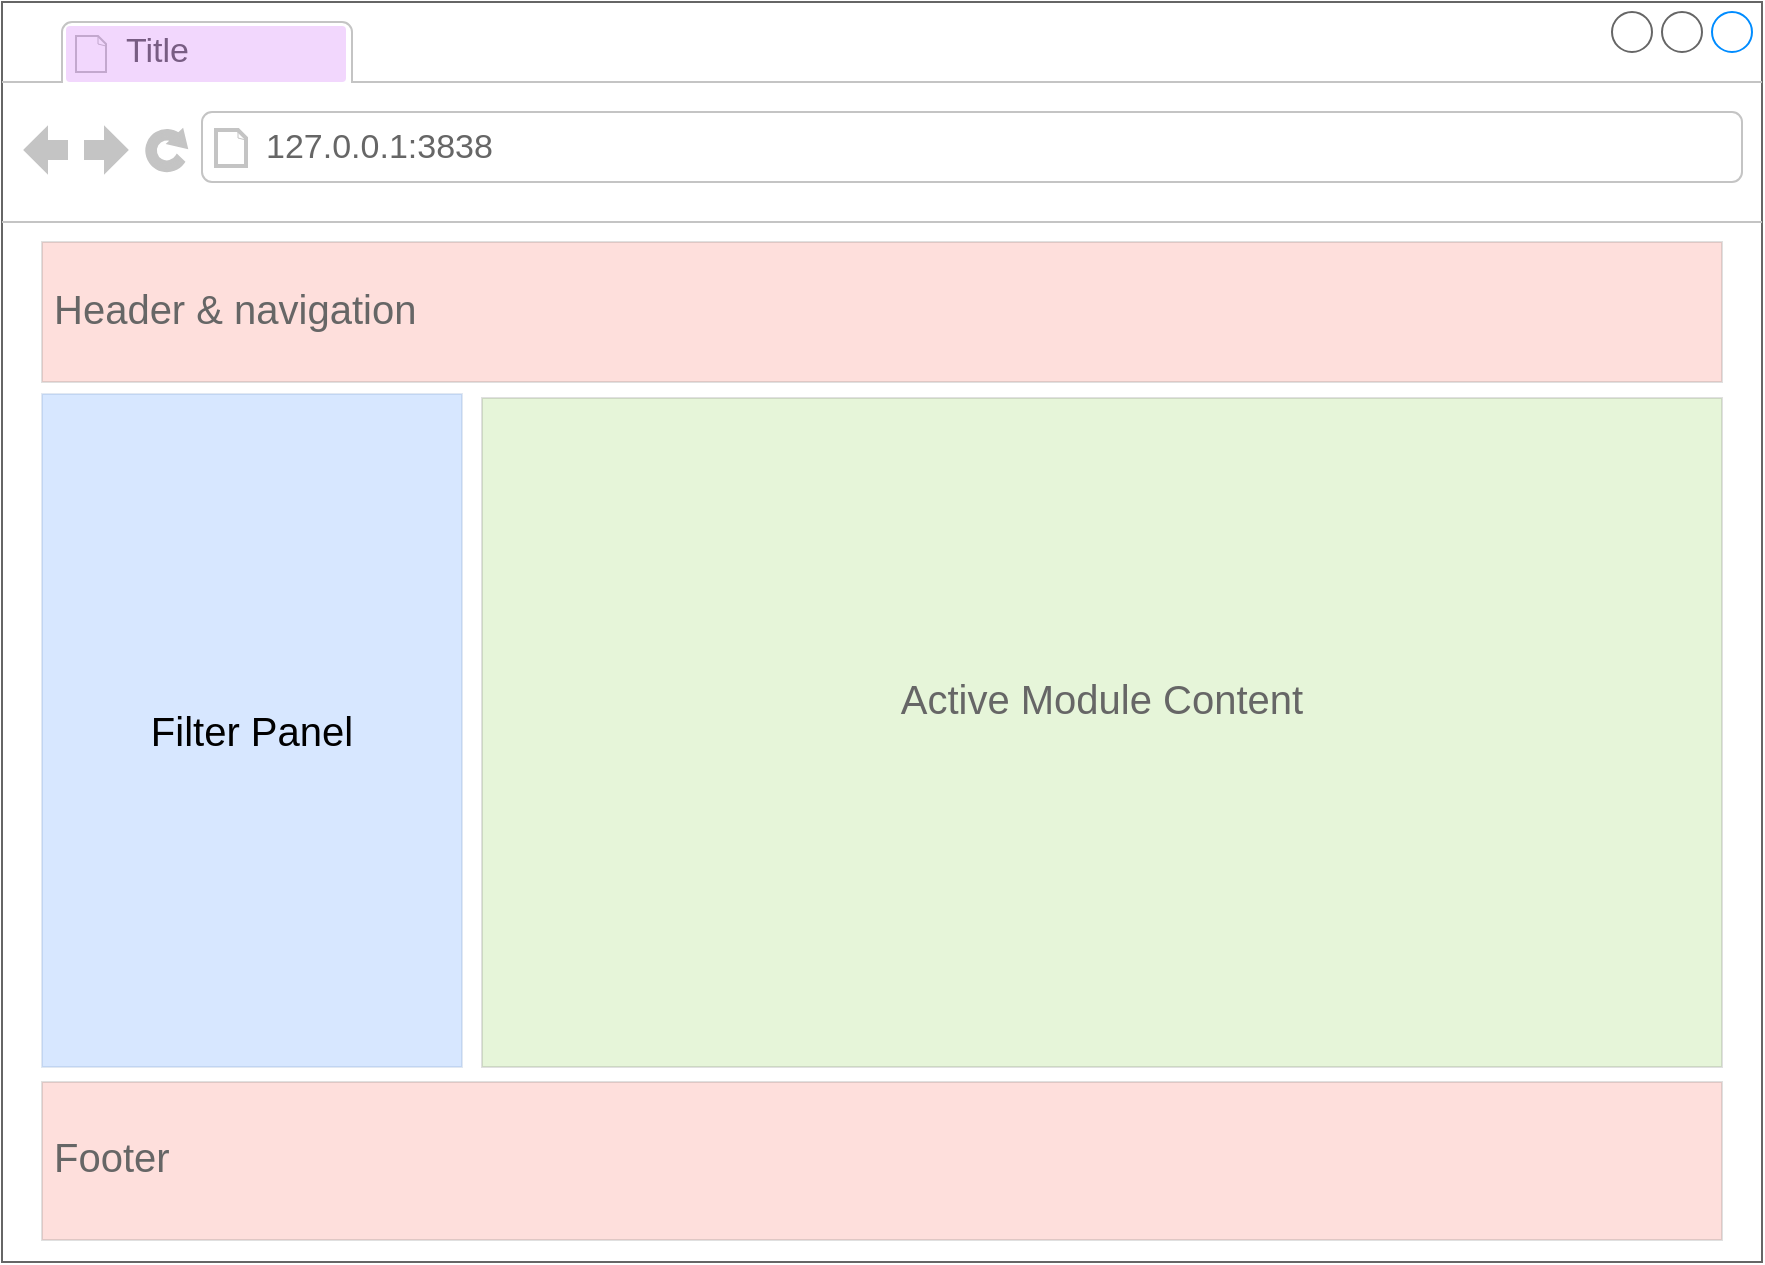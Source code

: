 <mxfile version="28.0.5">
  <diagram name="Page-1" id="Af2CoAbSZcckCuTcOnmQ">
    <mxGraphModel dx="1426" dy="743" grid="1" gridSize="10" guides="1" tooltips="1" connect="1" arrows="1" fold="1" page="1" pageScale="1" pageWidth="827" pageHeight="1169" math="0" shadow="0">
      <root>
        <mxCell id="0" />
        <mxCell id="1" parent="0" />
        <mxCell id="2" value="" style="strokeWidth=1;shadow=0;dashed=0;align=center;html=1;shape=mxgraph.mockup.containers.browserWindow;rSize=0;strokeColor=#666666;strokeColor2=#008cff;strokeColor3=#c4c4c4;mainText=,;recursiveResize=0;container=0;" parent="1" vertex="1">
          <mxGeometry x="430" y="230" width="880" height="630" as="geometry" />
        </mxCell>
        <mxCell id="3" value="Title" style="strokeWidth=1;shadow=0;dashed=0;align=center;html=1;shape=mxgraph.mockup.containers.anchor;fontSize=17;fontColor=#666666;align=left;whiteSpace=wrap;" parent="1" vertex="1">
          <mxGeometry x="490" y="242" width="110" height="26" as="geometry" />
        </mxCell>
        <mxCell id="4" value="127.0.0.1:3838" style="strokeWidth=1;shadow=0;dashed=0;align=center;html=1;shape=mxgraph.mockup.containers.anchor;rSize=0;fontSize=17;fontColor=#666666;align=left;" parent="1" vertex="1">
          <mxGeometry x="560" y="290" width="250" height="26" as="geometry" />
        </mxCell>
        <mxCell id="10" value="&lt;font style=&quot;font-size: 20px;&quot;&gt;Header &amp;amp; navigation&lt;/font&gt;" style="strokeWidth=1;shadow=0;dashed=0;align=center;html=1;shape=mxgraph.mockup.text.textBox;fontColor=#666666;align=left;fontSize=17;spacingLeft=4;spacingTop=-3;whiteSpace=wrap;strokeColor=#666666;mainText=;fillColor=#FB6251;opacity=20;" parent="1" vertex="1">
          <mxGeometry x="450" y="350" width="840" height="70" as="geometry" />
        </mxCell>
        <mxCell id="11" value="&lt;font style=&quot;font-size: 20px;&quot;&gt;Footer&lt;/font&gt;" style="strokeWidth=1;shadow=0;dashed=0;align=center;html=1;shape=mxgraph.mockup.text.textBox;fontColor=#666666;align=left;fontSize=17;spacingLeft=4;spacingTop=-3;whiteSpace=wrap;strokeColor=#666666;mainText=;fillColor=#FB6251;opacity=20;" parent="1" vertex="1">
          <mxGeometry x="450" y="770" width="840" height="79" as="geometry" />
        </mxCell>
        <mxCell id="5" value="&lt;span style=&quot;color: rgb(102, 102, 102);&quot;&gt;&lt;font style=&quot;font-size: 20px;&quot;&gt;Active Module Content&lt;/font&gt;&lt;/span&gt;" style="strokeWidth=1;shadow=0;dashed=0;align=center;html=1;shape=mxgraph.mockup.containers.marginRect2;rectMarginTop=32;strokeColor=#666666;gradientColor=none;whiteSpace=wrap;fontSize=17;fillColor=#83CC41;opacity=20;" parent="1" vertex="1">
          <mxGeometry x="670" y="396" width="620" height="366.5" as="geometry" />
        </mxCell>
        <mxCell id="31" value="Filter Panel" style="rounded=0;whiteSpace=wrap;html=1;strokeColor=#6c8ebf;fontSize=20;fillColor=light-dark(#3a88fe, #1d293b);fillStyle=solid;opacity=20;" parent="1" vertex="1">
          <mxGeometry x="450" y="426" width="210" height="336.5" as="geometry" />
        </mxCell>
        <mxCell id="33" value="" style="rounded=1;whiteSpace=wrap;html=1;fillColor=#BF37F3;gradientColor=none;opacity=20;strokeColor=none;arcSize=7;" parent="1" vertex="1">
          <mxGeometry x="462" y="242" width="140" height="28" as="geometry" />
        </mxCell>
      </root>
    </mxGraphModel>
  </diagram>
</mxfile>
